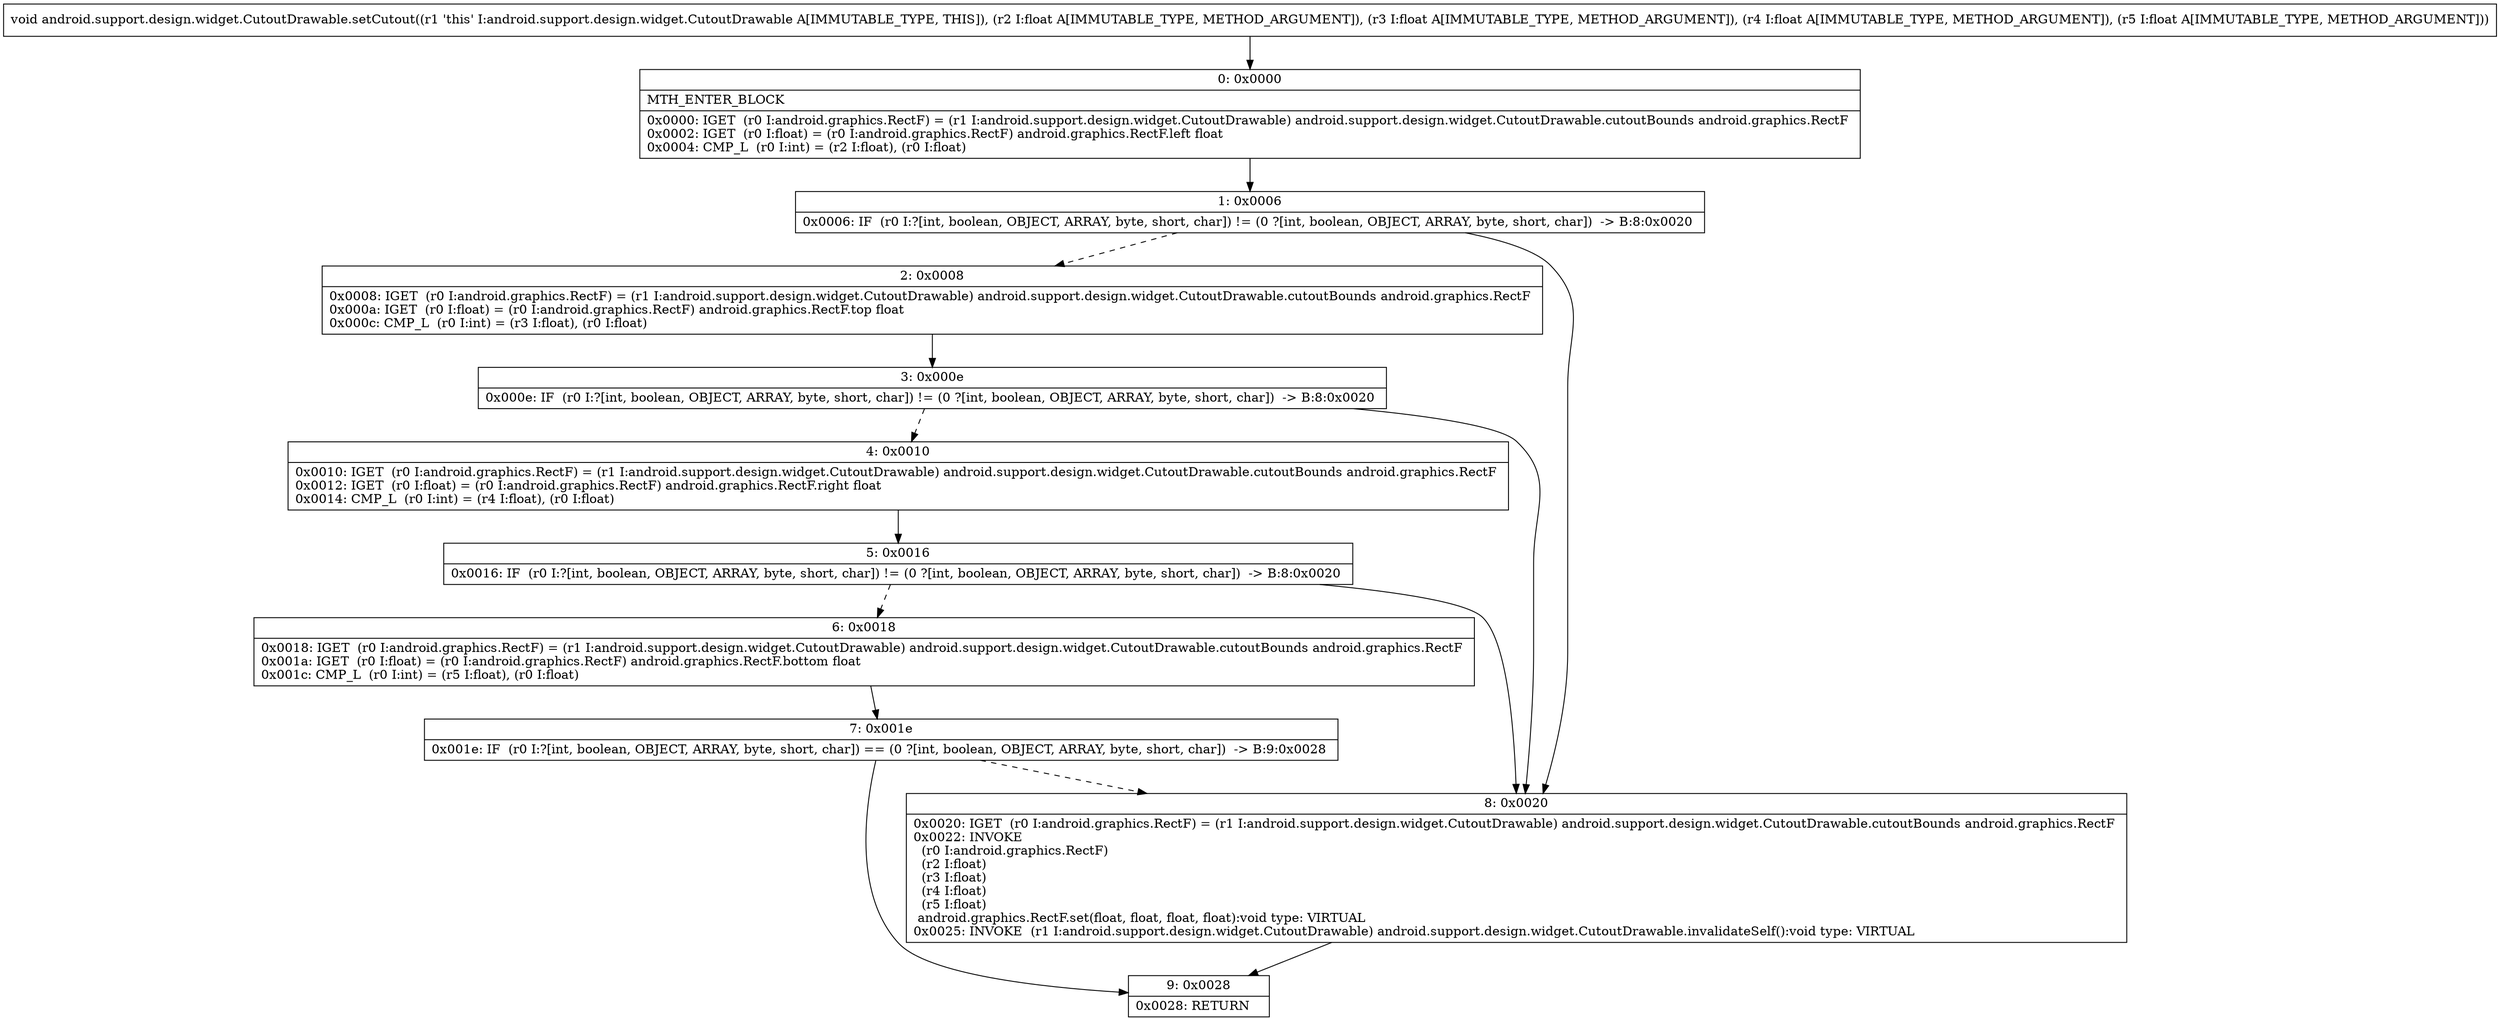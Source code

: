digraph "CFG forandroid.support.design.widget.CutoutDrawable.setCutout(FFFF)V" {
Node_0 [shape=record,label="{0\:\ 0x0000|MTH_ENTER_BLOCK\l|0x0000: IGET  (r0 I:android.graphics.RectF) = (r1 I:android.support.design.widget.CutoutDrawable) android.support.design.widget.CutoutDrawable.cutoutBounds android.graphics.RectF \l0x0002: IGET  (r0 I:float) = (r0 I:android.graphics.RectF) android.graphics.RectF.left float \l0x0004: CMP_L  (r0 I:int) = (r2 I:float), (r0 I:float) \l}"];
Node_1 [shape=record,label="{1\:\ 0x0006|0x0006: IF  (r0 I:?[int, boolean, OBJECT, ARRAY, byte, short, char]) != (0 ?[int, boolean, OBJECT, ARRAY, byte, short, char])  \-\> B:8:0x0020 \l}"];
Node_2 [shape=record,label="{2\:\ 0x0008|0x0008: IGET  (r0 I:android.graphics.RectF) = (r1 I:android.support.design.widget.CutoutDrawable) android.support.design.widget.CutoutDrawable.cutoutBounds android.graphics.RectF \l0x000a: IGET  (r0 I:float) = (r0 I:android.graphics.RectF) android.graphics.RectF.top float \l0x000c: CMP_L  (r0 I:int) = (r3 I:float), (r0 I:float) \l}"];
Node_3 [shape=record,label="{3\:\ 0x000e|0x000e: IF  (r0 I:?[int, boolean, OBJECT, ARRAY, byte, short, char]) != (0 ?[int, boolean, OBJECT, ARRAY, byte, short, char])  \-\> B:8:0x0020 \l}"];
Node_4 [shape=record,label="{4\:\ 0x0010|0x0010: IGET  (r0 I:android.graphics.RectF) = (r1 I:android.support.design.widget.CutoutDrawable) android.support.design.widget.CutoutDrawable.cutoutBounds android.graphics.RectF \l0x0012: IGET  (r0 I:float) = (r0 I:android.graphics.RectF) android.graphics.RectF.right float \l0x0014: CMP_L  (r0 I:int) = (r4 I:float), (r0 I:float) \l}"];
Node_5 [shape=record,label="{5\:\ 0x0016|0x0016: IF  (r0 I:?[int, boolean, OBJECT, ARRAY, byte, short, char]) != (0 ?[int, boolean, OBJECT, ARRAY, byte, short, char])  \-\> B:8:0x0020 \l}"];
Node_6 [shape=record,label="{6\:\ 0x0018|0x0018: IGET  (r0 I:android.graphics.RectF) = (r1 I:android.support.design.widget.CutoutDrawable) android.support.design.widget.CutoutDrawable.cutoutBounds android.graphics.RectF \l0x001a: IGET  (r0 I:float) = (r0 I:android.graphics.RectF) android.graphics.RectF.bottom float \l0x001c: CMP_L  (r0 I:int) = (r5 I:float), (r0 I:float) \l}"];
Node_7 [shape=record,label="{7\:\ 0x001e|0x001e: IF  (r0 I:?[int, boolean, OBJECT, ARRAY, byte, short, char]) == (0 ?[int, boolean, OBJECT, ARRAY, byte, short, char])  \-\> B:9:0x0028 \l}"];
Node_8 [shape=record,label="{8\:\ 0x0020|0x0020: IGET  (r0 I:android.graphics.RectF) = (r1 I:android.support.design.widget.CutoutDrawable) android.support.design.widget.CutoutDrawable.cutoutBounds android.graphics.RectF \l0x0022: INVOKE  \l  (r0 I:android.graphics.RectF)\l  (r2 I:float)\l  (r3 I:float)\l  (r4 I:float)\l  (r5 I:float)\l android.graphics.RectF.set(float, float, float, float):void type: VIRTUAL \l0x0025: INVOKE  (r1 I:android.support.design.widget.CutoutDrawable) android.support.design.widget.CutoutDrawable.invalidateSelf():void type: VIRTUAL \l}"];
Node_9 [shape=record,label="{9\:\ 0x0028|0x0028: RETURN   \l}"];
MethodNode[shape=record,label="{void android.support.design.widget.CutoutDrawable.setCutout((r1 'this' I:android.support.design.widget.CutoutDrawable A[IMMUTABLE_TYPE, THIS]), (r2 I:float A[IMMUTABLE_TYPE, METHOD_ARGUMENT]), (r3 I:float A[IMMUTABLE_TYPE, METHOD_ARGUMENT]), (r4 I:float A[IMMUTABLE_TYPE, METHOD_ARGUMENT]), (r5 I:float A[IMMUTABLE_TYPE, METHOD_ARGUMENT])) }"];
MethodNode -> Node_0;
Node_0 -> Node_1;
Node_1 -> Node_2[style=dashed];
Node_1 -> Node_8;
Node_2 -> Node_3;
Node_3 -> Node_4[style=dashed];
Node_3 -> Node_8;
Node_4 -> Node_5;
Node_5 -> Node_6[style=dashed];
Node_5 -> Node_8;
Node_6 -> Node_7;
Node_7 -> Node_8[style=dashed];
Node_7 -> Node_9;
Node_8 -> Node_9;
}


